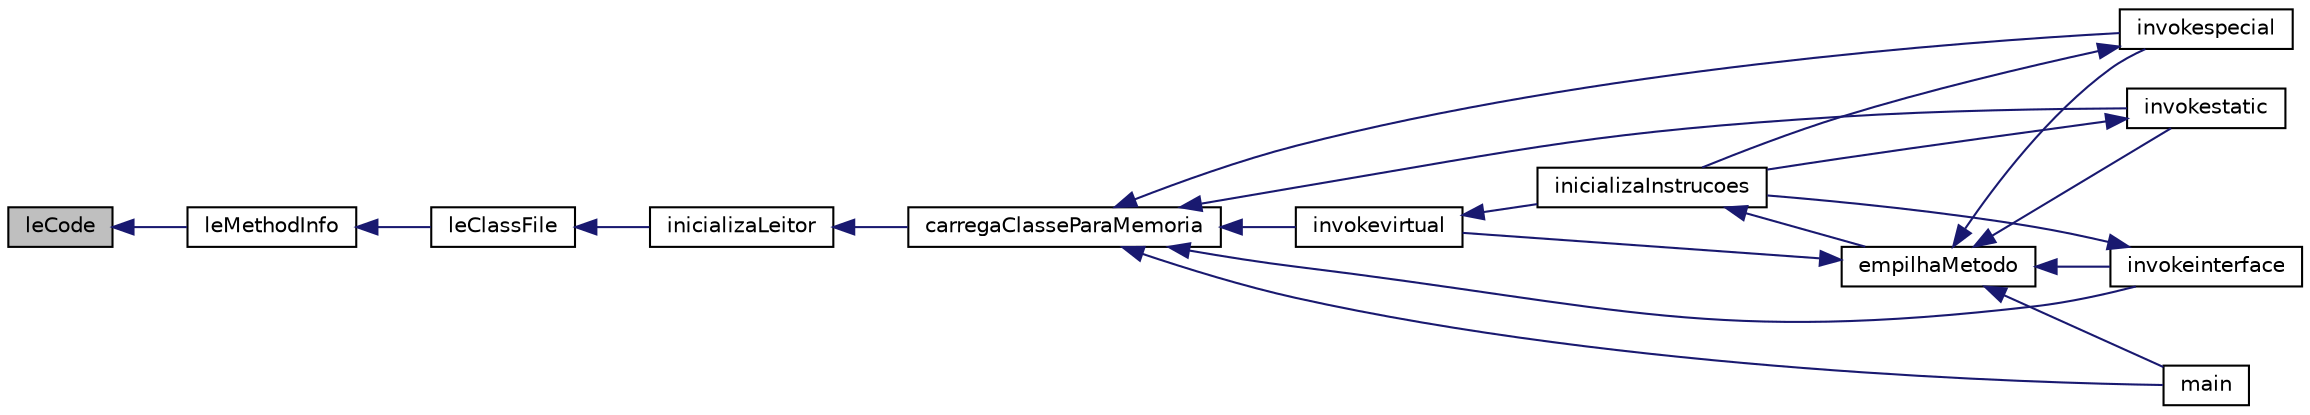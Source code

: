 digraph "leCode"
{
 // INTERACTIVE_SVG=YES
  edge [fontname="Helvetica",fontsize="10",labelfontname="Helvetica",labelfontsize="10"];
  node [fontname="Helvetica",fontsize="10",shape=record];
  rankdir="LR";
  Node133 [label="leCode",height=0.2,width=0.4,color="black", fillcolor="grey75", style="filled", fontcolor="black"];
  Node133 -> Node134 [dir="back",color="midnightblue",fontsize="10",style="solid"];
  Node134 [label="leMethodInfo",height=0.2,width=0.4,color="black", fillcolor="white", style="filled",URL="$leitor_8h.html#a65640b48b47bed299da6129adf80c472"];
  Node134 -> Node135 [dir="back",color="midnightblue",fontsize="10",style="solid"];
  Node135 [label="leClassFile",height=0.2,width=0.4,color="black", fillcolor="white", style="filled",URL="$leitor_8h.html#a6c4f68e13e23b5765be0187a0cd1e1bf"];
  Node135 -> Node136 [dir="back",color="midnightblue",fontsize="10",style="solid"];
  Node136 [label="inicializaLeitor",height=0.2,width=0.4,color="black", fillcolor="white", style="filled",URL="$leitor_8h.html#a658f67ed6a3ca72248e7cc0eaba67ba5"];
  Node136 -> Node137 [dir="back",color="midnightblue",fontsize="10",style="solid"];
  Node137 [label="carregaClasseParaMemoria",height=0.2,width=0.4,color="black", fillcolor="white", style="filled",URL="$carregador_8h.html#a6be3551b88a5154690e9e147217ca181"];
  Node137 -> Node138 [dir="back",color="midnightblue",fontsize="10",style="solid"];
  Node138 [label="invokevirtual",height=0.2,width=0.4,color="black", fillcolor="white", style="filled",URL="$instrucao_8h.html#a78801a57dd7317b58754d741e22607a7"];
  Node138 -> Node139 [dir="back",color="midnightblue",fontsize="10",style="solid"];
  Node139 [label="inicializaInstrucoes",height=0.2,width=0.4,color="black", fillcolor="white", style="filled",URL="$instrucao_8h.html#a308f4b87fb42ab5a62790c0127003ebe"];
  Node139 -> Node140 [dir="back",color="midnightblue",fontsize="10",style="solid"];
  Node140 [label="empilhaMetodo",height=0.2,width=0.4,color="black", fillcolor="white", style="filled",URL="$metodo_8h.html#a68acc5b3f2238f62b7d0ee50964183c1"];
  Node140 -> Node138 [dir="back",color="midnightblue",fontsize="10",style="solid"];
  Node140 -> Node141 [dir="back",color="midnightblue",fontsize="10",style="solid"];
  Node141 [label="invokespecial",height=0.2,width=0.4,color="black", fillcolor="white", style="filled",URL="$instrucao_8h.html#aea396d65920fd2046b81c2b5742f8fc2"];
  Node141 -> Node139 [dir="back",color="midnightblue",fontsize="10",style="solid"];
  Node140 -> Node142 [dir="back",color="midnightblue",fontsize="10",style="solid"];
  Node142 [label="invokestatic",height=0.2,width=0.4,color="black", fillcolor="white", style="filled",URL="$instrucao_8h.html#a99b74fdcaa5d59615718fc49f4cb1bf2"];
  Node142 -> Node139 [dir="back",color="midnightblue",fontsize="10",style="solid"];
  Node140 -> Node143 [dir="back",color="midnightblue",fontsize="10",style="solid"];
  Node143 [label="invokeinterface",height=0.2,width=0.4,color="black", fillcolor="white", style="filled",URL="$instrucao_8h.html#a04465c61aa4c123ce79dc562244e7af8"];
  Node143 -> Node139 [dir="back",color="midnightblue",fontsize="10",style="solid"];
  Node140 -> Node144 [dir="back",color="midnightblue",fontsize="10",style="solid"];
  Node144 [label="main",height=0.2,width=0.4,color="black", fillcolor="white", style="filled",URL="$main_8c.html#a0ddf1224851353fc92bfbff6f499fa97"];
  Node137 -> Node141 [dir="back",color="midnightblue",fontsize="10",style="solid"];
  Node137 -> Node142 [dir="back",color="midnightblue",fontsize="10",style="solid"];
  Node137 -> Node143 [dir="back",color="midnightblue",fontsize="10",style="solid"];
  Node137 -> Node144 [dir="back",color="midnightblue",fontsize="10",style="solid"];
}
